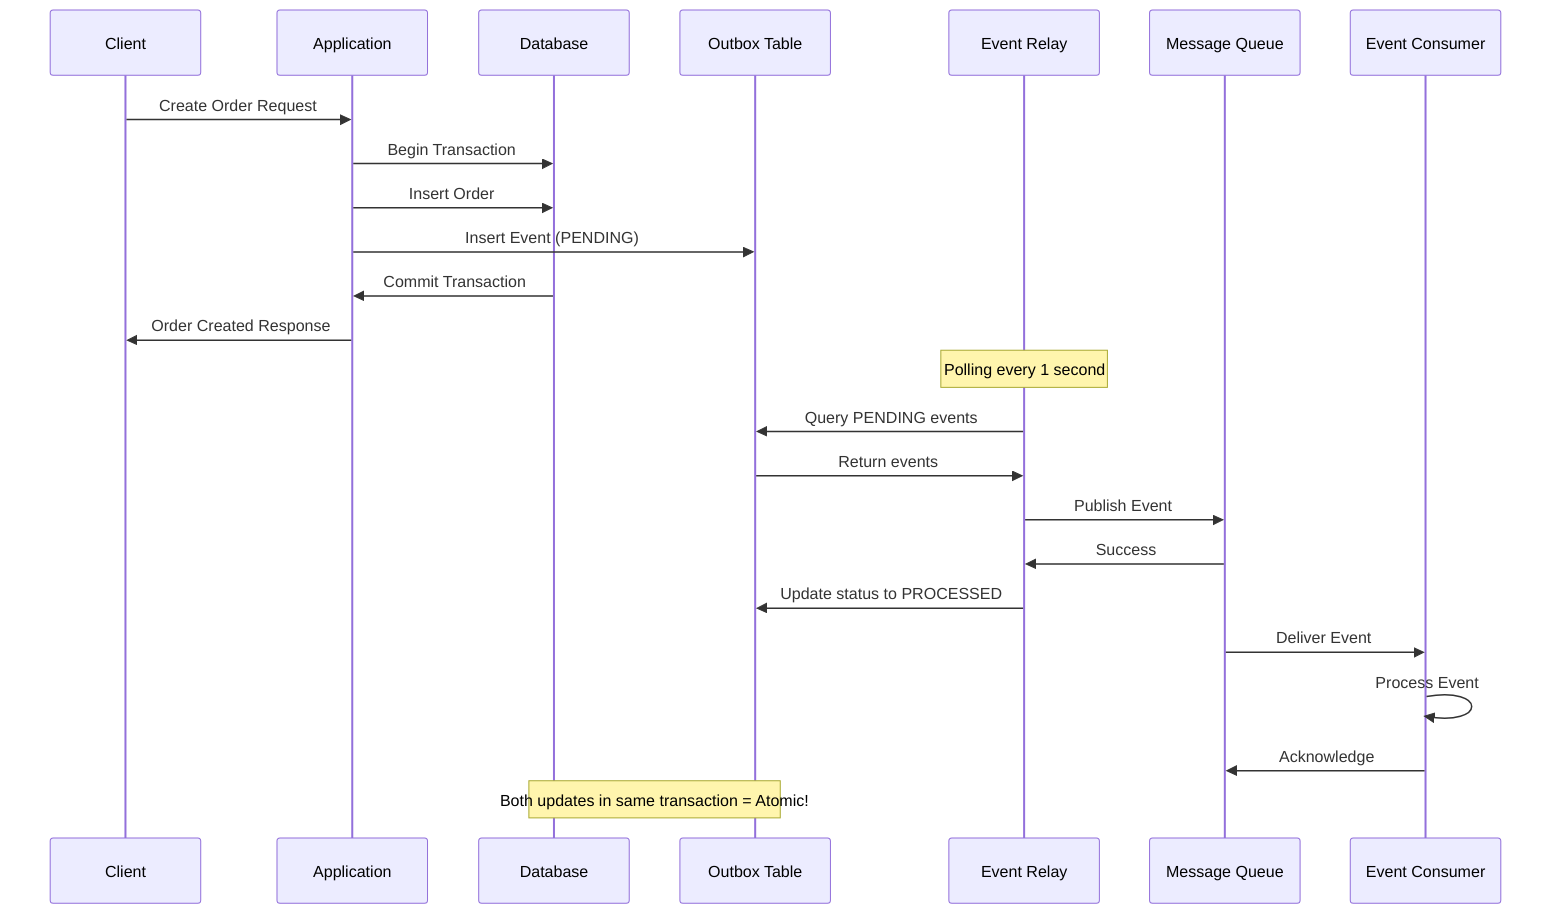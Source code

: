 sequenceDiagram
    participant Client
    participant App as Application
    participant DB as Database
    participant Outbox as Outbox Table
    participant Relay as Event Relay
    participant Queue as Message Queue
    participant Consumer as Event Consumer

    Client->>App: Create Order Request
    App->>DB: Begin Transaction
    App->>DB: Insert Order
    App->>Outbox: Insert Event (PENDING)
    DB->>App: Commit Transaction
    App->>Client: Order Created Response
    
    Note over Relay: Polling every 1 second
    Relay->>Outbox: Query PENDING events
    Outbox->>Relay: Return events
    Relay->>Queue: Publish Event
    Queue->>Relay: Success
    Relay->>Outbox: Update status to PROCESSED
    
    Queue->>Consumer: Deliver Event
    Consumer->>Consumer: Process Event
    Consumer->>Queue: Acknowledge
    
    Note over DB,Outbox: Both updates in same transaction = Atomic!